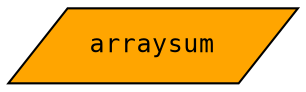 digraph arraysum_cg
{
  graph [rankdir="TB", nodesep = "0.175"];
  node [fontname="Courier", fontsize="12", style="filled"];
  edge [fontname="Courier", fontsize="12"];

  arraysum  [label="arraysum", ntype="node", argix="-1", dataspec="na", bb="-1", shape="parallelogram", fillcolor="orange"];


}
